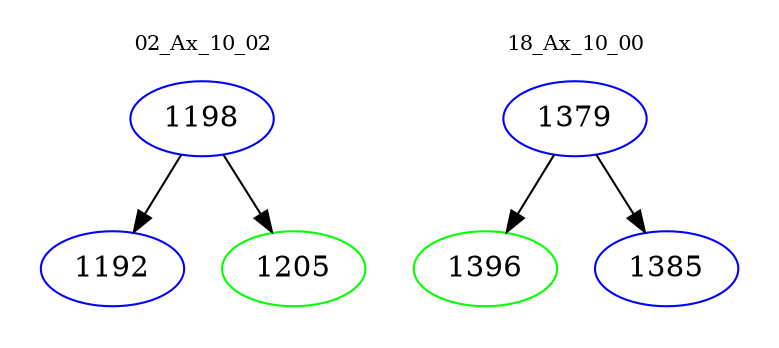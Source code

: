 digraph{
subgraph cluster_0 {
color = white
label = "02_Ax_10_02";
fontsize=10;
T0_1198 [label="1198", color="blue"]
T0_1198 -> T0_1192 [color="black"]
T0_1192 [label="1192", color="blue"]
T0_1198 -> T0_1205 [color="black"]
T0_1205 [label="1205", color="green"]
}
subgraph cluster_1 {
color = white
label = "18_Ax_10_00";
fontsize=10;
T1_1379 [label="1379", color="blue"]
T1_1379 -> T1_1396 [color="black"]
T1_1396 [label="1396", color="green"]
T1_1379 -> T1_1385 [color="black"]
T1_1385 [label="1385", color="blue"]
}
}
